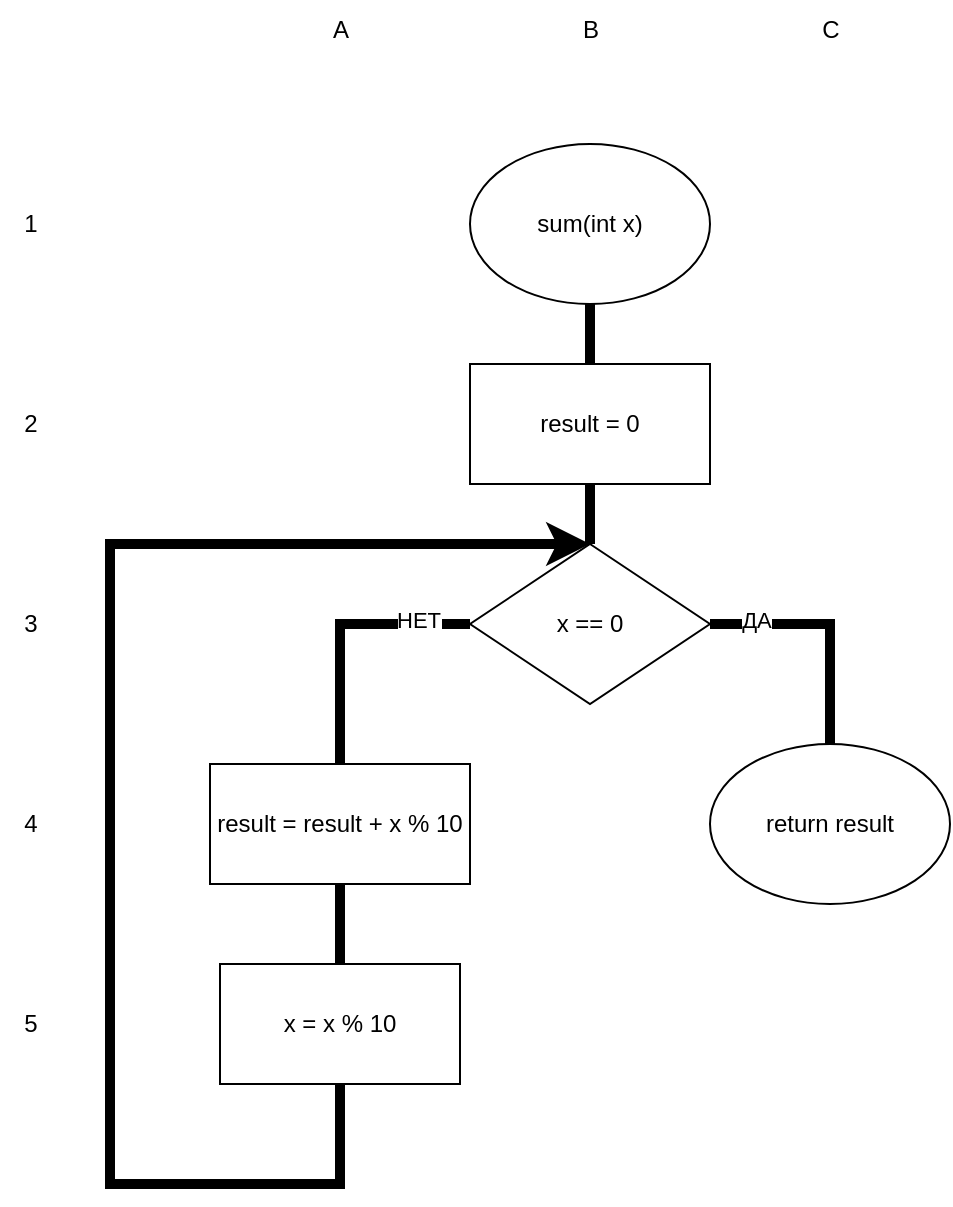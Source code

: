 <mxfile version="26.1.1">
  <diagram name="Page-1" id="kj0NN2a87359nUPJWgVV">
    <mxGraphModel dx="794" dy="1195" grid="1" gridSize="10" guides="1" tooltips="1" connect="1" arrows="1" fold="1" page="1" pageScale="1" pageWidth="850" pageHeight="1100" math="0" shadow="0">
      <root>
        <mxCell id="0" />
        <mxCell id="1" parent="0" />
        <mxCell id="4UAsemkdf5TwuPSndPvI-5" value="" style="edgeStyle=orthogonalEdgeStyle;rounded=0;orthogonalLoop=1;jettySize=auto;html=1;strokeWidth=5;endArrow=none;startFill=0;labelBackgroundColor=none;fontColor=default;" parent="1" source="4UAsemkdf5TwuPSndPvI-1" target="4UAsemkdf5TwuPSndPvI-4" edge="1">
          <mxGeometry relative="1" as="geometry" />
        </mxCell>
        <mxCell id="4UAsemkdf5TwuPSndPvI-1" value="sum(int x)" style="ellipse;whiteSpace=wrap;html=1;labelBackgroundColor=none;" parent="1" vertex="1">
          <mxGeometry x="330" y="220" width="120" height="80" as="geometry" />
        </mxCell>
        <mxCell id="GugUZ5emc_KG5vPvYeXe-4" style="edgeStyle=orthogonalEdgeStyle;shape=connector;rounded=0;orthogonalLoop=1;jettySize=auto;html=1;exitX=0;exitY=0.5;exitDx=0;exitDy=0;entryX=0.5;entryY=0;entryDx=0;entryDy=0;strokeWidth=5;align=center;verticalAlign=middle;fontFamily=Helvetica;fontSize=11;fontColor=default;labelBackgroundColor=none;startFill=0;endArrow=none;" parent="1" source="4UAsemkdf5TwuPSndPvI-2" target="GugUZ5emc_KG5vPvYeXe-1" edge="1">
          <mxGeometry relative="1" as="geometry" />
        </mxCell>
        <mxCell id="GugUZ5emc_KG5vPvYeXe-9" value="&lt;span style=&quot;background-color: light-dark(#ffffff, var(--ge-dark-color, #121212));&quot;&gt;НЕТ&lt;/span&gt;" style="edgeLabel;html=1;align=center;verticalAlign=middle;resizable=0;points=[];fontFamily=Helvetica;fontSize=11;labelBackgroundColor=none;" parent="GugUZ5emc_KG5vPvYeXe-4" vertex="1" connectable="0">
          <mxGeometry x="-0.615" y="-2" relative="1" as="geometry">
            <mxPoint as="offset" />
          </mxGeometry>
        </mxCell>
        <mxCell id="GugUZ5emc_KG5vPvYeXe-5" style="edgeStyle=orthogonalEdgeStyle;shape=connector;rounded=0;orthogonalLoop=1;jettySize=auto;html=1;exitX=1;exitY=0.5;exitDx=0;exitDy=0;entryX=0.5;entryY=0;entryDx=0;entryDy=0;strokeWidth=5;align=center;verticalAlign=middle;fontFamily=Helvetica;fontSize=11;fontColor=default;labelBackgroundColor=none;startFill=0;endArrow=none;" parent="1" source="4UAsemkdf5TwuPSndPvI-2" target="4UAsemkdf5TwuPSndPvI-3" edge="1">
          <mxGeometry relative="1" as="geometry" />
        </mxCell>
        <mxCell id="GugUZ5emc_KG5vPvYeXe-8" value="&lt;span style=&quot;background-color: light-dark(#ffffff, var(--ge-dark-color, #121212));&quot;&gt;ДА&lt;/span&gt;" style="edgeLabel;html=1;align=center;verticalAlign=middle;resizable=0;points=[];fontFamily=Helvetica;fontSize=11;labelBackgroundColor=none;" parent="GugUZ5emc_KG5vPvYeXe-5" vertex="1" connectable="0">
          <mxGeometry x="-0.617" y="2" relative="1" as="geometry">
            <mxPoint as="offset" />
          </mxGeometry>
        </mxCell>
        <mxCell id="4UAsemkdf5TwuPSndPvI-2" value="x == 0" style="rhombus;whiteSpace=wrap;html=1;labelBackgroundColor=none;" parent="1" vertex="1">
          <mxGeometry x="330" y="420" width="120" height="80" as="geometry" />
        </mxCell>
        <mxCell id="4UAsemkdf5TwuPSndPvI-3" value="return result" style="ellipse;whiteSpace=wrap;html=1;labelBackgroundColor=none;" parent="1" vertex="1">
          <mxGeometry x="450" y="520" width="120" height="80" as="geometry" />
        </mxCell>
        <mxCell id="4UAsemkdf5TwuPSndPvI-6" value="" style="edgeStyle=orthogonalEdgeStyle;shape=connector;rounded=0;orthogonalLoop=1;jettySize=auto;html=1;strokeWidth=5;align=center;verticalAlign=middle;fontFamily=Helvetica;fontSize=11;fontColor=default;labelBackgroundColor=none;startFill=0;endArrow=none;" parent="1" source="4UAsemkdf5TwuPSndPvI-4" target="4UAsemkdf5TwuPSndPvI-2" edge="1">
          <mxGeometry relative="1" as="geometry" />
        </mxCell>
        <mxCell id="4UAsemkdf5TwuPSndPvI-4" value="result = 0" style="rounded=0;whiteSpace=wrap;html=1;labelBackgroundColor=none;" parent="1" vertex="1">
          <mxGeometry x="330" y="330" width="120" height="60" as="geometry" />
        </mxCell>
        <mxCell id="GugUZ5emc_KG5vPvYeXe-6" value="" style="edgeStyle=orthogonalEdgeStyle;shape=connector;rounded=0;orthogonalLoop=1;jettySize=auto;html=1;strokeWidth=5;align=center;verticalAlign=middle;fontFamily=Helvetica;fontSize=11;fontColor=default;labelBackgroundColor=none;startFill=0;endArrow=none;" parent="1" source="GugUZ5emc_KG5vPvYeXe-1" target="GugUZ5emc_KG5vPvYeXe-2" edge="1">
          <mxGeometry relative="1" as="geometry" />
        </mxCell>
        <mxCell id="GugUZ5emc_KG5vPvYeXe-1" value="result = result + x % 10" style="rounded=0;whiteSpace=wrap;html=1;labelBackgroundColor=none;" parent="1" vertex="1">
          <mxGeometry x="200" y="530" width="130" height="60" as="geometry" />
        </mxCell>
        <mxCell id="GugUZ5emc_KG5vPvYeXe-7" style="edgeStyle=orthogonalEdgeStyle;shape=connector;rounded=0;orthogonalLoop=1;jettySize=auto;html=1;exitX=0.5;exitY=1;exitDx=0;exitDy=0;strokeWidth=5;align=center;verticalAlign=middle;fontFamily=Helvetica;fontSize=11;fontColor=default;labelBackgroundColor=none;startFill=0;endArrow=classic;entryX=0.5;entryY=0;entryDx=0;entryDy=0;endFill=1;" parent="1" source="GugUZ5emc_KG5vPvYeXe-2" target="4UAsemkdf5TwuPSndPvI-2" edge="1">
          <mxGeometry relative="1" as="geometry">
            <mxPoint x="210" y="430" as="targetPoint" />
            <Array as="points">
              <mxPoint x="265" y="740" />
              <mxPoint x="150" y="740" />
              <mxPoint x="150" y="420" />
            </Array>
          </mxGeometry>
        </mxCell>
        <mxCell id="GugUZ5emc_KG5vPvYeXe-2" value="x = x % 10" style="rounded=0;whiteSpace=wrap;html=1;labelBackgroundColor=none;" parent="1" vertex="1">
          <mxGeometry x="205" y="630" width="120" height="60" as="geometry" />
        </mxCell>
        <mxCell id="GugUZ5emc_KG5vPvYeXe-10" value="A" style="text;html=1;align=center;verticalAlign=middle;resizable=0;points=[];autosize=1;strokeColor=none;fillColor=none;" parent="1" vertex="1">
          <mxGeometry x="250" y="148" width="30" height="30" as="geometry" />
        </mxCell>
        <mxCell id="GugUZ5emc_KG5vPvYeXe-11" value="B" style="text;html=1;align=center;verticalAlign=middle;resizable=0;points=[];autosize=1;strokeColor=none;fillColor=none;" parent="1" vertex="1">
          <mxGeometry x="375" y="148" width="30" height="30" as="geometry" />
        </mxCell>
        <mxCell id="GugUZ5emc_KG5vPvYeXe-12" value="C" style="text;html=1;align=center;verticalAlign=middle;resizable=0;points=[];autosize=1;strokeColor=none;fillColor=none;" parent="1" vertex="1">
          <mxGeometry x="495" y="148" width="30" height="30" as="geometry" />
        </mxCell>
        <mxCell id="GugUZ5emc_KG5vPvYeXe-13" value="1" style="text;html=1;align=center;verticalAlign=middle;resizable=0;points=[];autosize=1;strokeColor=none;fillColor=none;" parent="1" vertex="1">
          <mxGeometry x="95" y="245" width="30" height="30" as="geometry" />
        </mxCell>
        <mxCell id="GugUZ5emc_KG5vPvYeXe-14" value="2" style="text;html=1;align=center;verticalAlign=middle;resizable=0;points=[];autosize=1;strokeColor=none;fillColor=none;" parent="1" vertex="1">
          <mxGeometry x="95" y="345" width="30" height="30" as="geometry" />
        </mxCell>
        <mxCell id="GugUZ5emc_KG5vPvYeXe-15" value="3" style="text;html=1;align=center;verticalAlign=middle;resizable=0;points=[];autosize=1;strokeColor=none;fillColor=none;" parent="1" vertex="1">
          <mxGeometry x="95" y="445" width="30" height="30" as="geometry" />
        </mxCell>
        <mxCell id="GugUZ5emc_KG5vPvYeXe-16" value="4" style="text;html=1;align=center;verticalAlign=middle;resizable=0;points=[];autosize=1;strokeColor=none;fillColor=none;" parent="1" vertex="1">
          <mxGeometry x="95" y="545" width="30" height="30" as="geometry" />
        </mxCell>
        <mxCell id="GugUZ5emc_KG5vPvYeXe-17" value="5" style="text;html=1;align=center;verticalAlign=middle;resizable=0;points=[];autosize=1;strokeColor=none;fillColor=none;" parent="1" vertex="1">
          <mxGeometry x="95" y="645" width="30" height="30" as="geometry" />
        </mxCell>
      </root>
    </mxGraphModel>
  </diagram>
</mxfile>
